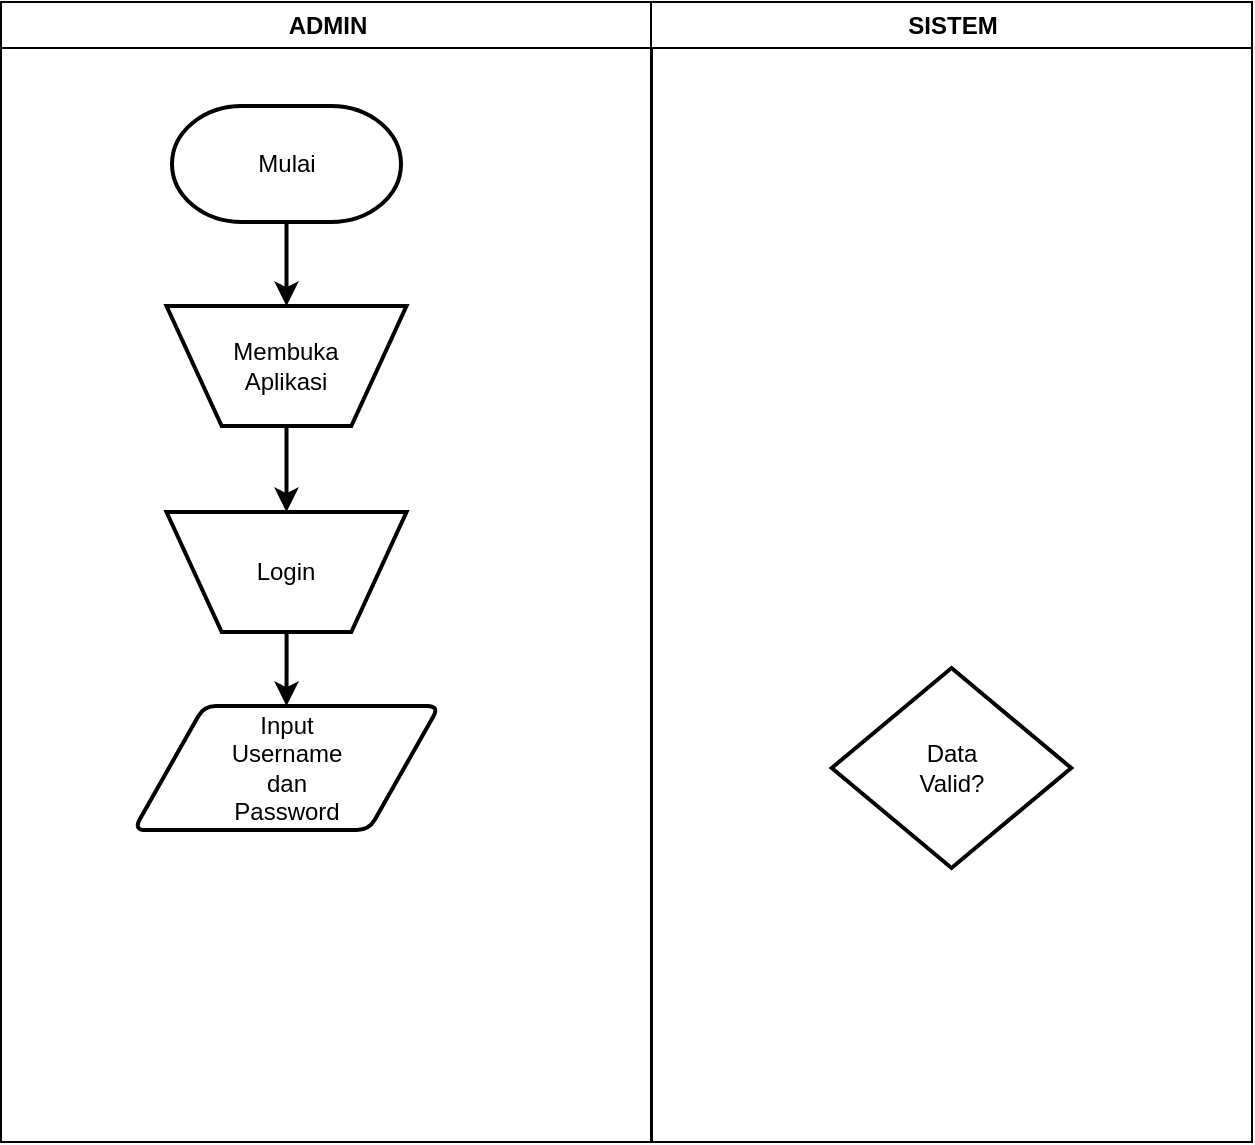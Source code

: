 <mxfile version="21.3.3" type="device" pages="2">
  <diagram name="Page-1" id="e7e014a7-5840-1c2e-5031-d8a46d1fe8dd">
    <mxGraphModel dx="1232" dy="648" grid="1" gridSize="10" guides="1" tooltips="1" connect="1" arrows="1" fold="1" page="1" pageScale="1" pageWidth="1169" pageHeight="826" background="none" math="0" shadow="0">
      <root>
        <mxCell id="0" />
        <mxCell id="1" parent="0" />
        <mxCell id="2" value="ADMIN" style="swimlane;whiteSpace=wrap" parent="1" vertex="1">
          <mxGeometry x="164.5" y="128" width="325.5" height="570" as="geometry" />
        </mxCell>
        <mxCell id="51_Ou17uXI36368K1XmT-45" style="edgeStyle=orthogonalEdgeStyle;rounded=0;orthogonalLoop=1;jettySize=auto;html=1;entryX=0.5;entryY=0;entryDx=0;entryDy=0;strokeWidth=2;" edge="1" parent="2" source="51_Ou17uXI36368K1XmT-42" target="51_Ou17uXI36368K1XmT-43">
          <mxGeometry relative="1" as="geometry" />
        </mxCell>
        <mxCell id="51_Ou17uXI36368K1XmT-42" value="Mulai" style="strokeWidth=2;html=1;shape=mxgraph.flowchart.terminator;whiteSpace=wrap;" vertex="1" parent="2">
          <mxGeometry x="85.5" y="52" width="114.5" height="58" as="geometry" />
        </mxCell>
        <mxCell id="51_Ou17uXI36368K1XmT-46" style="edgeStyle=orthogonalEdgeStyle;rounded=0;orthogonalLoop=1;jettySize=auto;html=1;exitX=0.5;exitY=1;exitDx=0;exitDy=0;entryX=0.5;entryY=0;entryDx=0;entryDy=0;strokeWidth=2;" edge="1" parent="2" source="51_Ou17uXI36368K1XmT-43" target="51_Ou17uXI36368K1XmT-44">
          <mxGeometry relative="1" as="geometry" />
        </mxCell>
        <mxCell id="51_Ou17uXI36368K1XmT-43" value="Membuka&lt;br&gt;Aplikasi" style="verticalLabelPosition=middle;verticalAlign=middle;html=1;shape=trapezoid;perimeter=trapezoidPerimeter;whiteSpace=wrap;size=0.23;arcSize=10;flipV=1;labelPosition=center;align=center;strokeWidth=2;" vertex="1" parent="2">
          <mxGeometry x="82.75" y="152" width="120" height="60" as="geometry" />
        </mxCell>
        <mxCell id="51_Ou17uXI36368K1XmT-51" style="edgeStyle=orthogonalEdgeStyle;rounded=0;orthogonalLoop=1;jettySize=auto;html=1;entryX=0.5;entryY=0;entryDx=0;entryDy=0;strokeWidth=2;" edge="1" parent="2" source="51_Ou17uXI36368K1XmT-44" target="51_Ou17uXI36368K1XmT-47">
          <mxGeometry relative="1" as="geometry" />
        </mxCell>
        <mxCell id="51_Ou17uXI36368K1XmT-44" value="Login" style="verticalLabelPosition=middle;verticalAlign=middle;html=1;shape=trapezoid;perimeter=trapezoidPerimeter;whiteSpace=wrap;size=0.23;arcSize=10;flipV=1;labelPosition=center;align=center;strokeWidth=2;" vertex="1" parent="2">
          <mxGeometry x="82.75" y="255" width="120" height="60" as="geometry" />
        </mxCell>
        <mxCell id="51_Ou17uXI36368K1XmT-47" value="Input&lt;br&gt;Username&lt;br&gt;dan&lt;br&gt;Password" style="shape=parallelogram;html=1;strokeWidth=2;perimeter=parallelogramPerimeter;whiteSpace=wrap;rounded=1;arcSize=12;size=0.23;" vertex="1" parent="2">
          <mxGeometry x="66.38" y="352" width="152.75" height="62" as="geometry" />
        </mxCell>
        <mxCell id="3" value="SISTEM" style="swimlane;whiteSpace=wrap" parent="1" vertex="1">
          <mxGeometry x="489.5" y="128" width="300.5" height="570" as="geometry" />
        </mxCell>
        <mxCell id="51_Ou17uXI36368K1XmT-52" value="Data&lt;br&gt;Valid?" style="strokeWidth=2;html=1;shape=mxgraph.flowchart.decision;whiteSpace=wrap;" vertex="1" parent="3">
          <mxGeometry x="90.38" y="333" width="119.75" height="100" as="geometry" />
        </mxCell>
      </root>
    </mxGraphModel>
  </diagram>
  <diagram name="diagram" id="8GnF-f7cxdJwrH7ixD_Y">
    <mxGraphModel dx="1232" dy="577" grid="1" gridSize="10" guides="1" tooltips="1" connect="1" arrows="1" fold="1" page="1" pageScale="1" pageWidth="1169" pageHeight="826" background="none" math="0" shadow="0">
      <root>
        <mxCell id="fuZHSi7bi3qW4TIPJkWA-0" />
        <mxCell id="fuZHSi7bi3qW4TIPJkWA-1" parent="fuZHSi7bi3qW4TIPJkWA-0" />
        <mxCell id="fuZHSi7bi3qW4TIPJkWA-2" value="ADMIN" style="swimlane;whiteSpace=wrap" vertex="1" parent="fuZHSi7bi3qW4TIPJkWA-1">
          <mxGeometry x="170" y="128" width="320" height="1432" as="geometry" />
        </mxCell>
        <mxCell id="EF4f-QNhXmiJLOMeKjgm-72" style="edgeStyle=orthogonalEdgeStyle;rounded=0;orthogonalLoop=1;jettySize=auto;html=1;entryX=0.5;entryY=0;entryDx=0;entryDy=0;strokeWidth=2;" edge="1" parent="fuZHSi7bi3qW4TIPJkWA-2" source="fuZHSi7bi3qW4TIPJkWA-4" target="fuZHSi7bi3qW4TIPJkWA-6">
          <mxGeometry relative="1" as="geometry" />
        </mxCell>
        <mxCell id="fuZHSi7bi3qW4TIPJkWA-4" value="Mulai" style="strokeWidth=2;html=1;shape=mxgraph.flowchart.terminator;whiteSpace=wrap;" vertex="1" parent="fuZHSi7bi3qW4TIPJkWA-2">
          <mxGeometry x="70.5" y="52" width="144.5" height="58" as="geometry" />
        </mxCell>
        <mxCell id="EF4f-QNhXmiJLOMeKjgm-19" value="" style="edgeStyle=orthogonalEdgeStyle;rounded=0;orthogonalLoop=1;jettySize=auto;html=1;strokeWidth=2;" edge="1" parent="fuZHSi7bi3qW4TIPJkWA-2" source="fuZHSi7bi3qW4TIPJkWA-6" target="EF4f-QNhXmiJLOMeKjgm-8">
          <mxGeometry relative="1" as="geometry" />
        </mxCell>
        <mxCell id="fuZHSi7bi3qW4TIPJkWA-6" value="Membuka&lt;br&gt;Aplikasi" style="verticalLabelPosition=middle;verticalAlign=middle;html=1;shape=trapezoid;perimeter=trapezoidPerimeter;whiteSpace=wrap;size=0.23;arcSize=10;flipV=1;labelPosition=center;align=center;strokeWidth=2;" vertex="1" parent="fuZHSi7bi3qW4TIPJkWA-2">
          <mxGeometry x="63.69" y="162" width="158.12" height="78" as="geometry" />
        </mxCell>
        <mxCell id="fuZHSi7bi3qW4TIPJkWA-9" value="Input&lt;br&gt;Username&lt;br&gt;dan&lt;br&gt;Password" style="shape=parallelogram;html=1;strokeWidth=2;perimeter=parallelogramPerimeter;whiteSpace=wrap;rounded=1;arcSize=12;size=0.23;" vertex="1" parent="fuZHSi7bi3qW4TIPJkWA-2">
          <mxGeometry x="54.6" y="412" width="176.31" height="78" as="geometry" />
        </mxCell>
        <mxCell id="EF4f-QNhXmiJLOMeKjgm-49" style="edgeStyle=orthogonalEdgeStyle;rounded=0;orthogonalLoop=1;jettySize=auto;html=1;entryX=0.5;entryY=0;entryDx=0;entryDy=0;strokeWidth=2;" edge="1" parent="fuZHSi7bi3qW4TIPJkWA-2" source="EF4f-QNhXmiJLOMeKjgm-5" target="EF4f-QNhXmiJLOMeKjgm-11">
          <mxGeometry relative="1" as="geometry" />
        </mxCell>
        <mxCell id="EF4f-QNhXmiJLOMeKjgm-5" value="Pilih&lt;br&gt;Pendapatan&lt;br&gt;atau Pengeluaran" style="verticalLabelPosition=middle;verticalAlign=middle;html=1;shape=trapezoid;perimeter=trapezoidPerimeter;whiteSpace=wrap;size=0.23;arcSize=10;flipV=1;labelPosition=center;align=center;strokeWidth=2;" vertex="1" parent="fuZHSi7bi3qW4TIPJkWA-2">
          <mxGeometry x="60.05" y="682" width="165.41" height="78" as="geometry" />
        </mxCell>
        <mxCell id="EF4f-QNhXmiJLOMeKjgm-20" value="" style="edgeStyle=orthogonalEdgeStyle;rounded=0;orthogonalLoop=1;jettySize=auto;html=1;strokeWidth=2;" edge="1" parent="fuZHSi7bi3qW4TIPJkWA-2" source="EF4f-QNhXmiJLOMeKjgm-8" target="fuZHSi7bi3qW4TIPJkWA-9">
          <mxGeometry relative="1" as="geometry" />
        </mxCell>
        <mxCell id="EF4f-QNhXmiJLOMeKjgm-8" value="Login" style="verticalLabelPosition=middle;verticalAlign=middle;html=1;shape=trapezoid;perimeter=trapezoidPerimeter;whiteSpace=wrap;size=0.23;arcSize=10;flipV=1;labelPosition=center;align=center;strokeWidth=2;" vertex="1" parent="fuZHSi7bi3qW4TIPJkWA-2">
          <mxGeometry x="63.69" y="285" width="158.12" height="78" as="geometry" />
        </mxCell>
        <mxCell id="EF4f-QNhXmiJLOMeKjgm-41" style="edgeStyle=orthogonalEdgeStyle;rounded=0;orthogonalLoop=1;jettySize=auto;html=1;strokeWidth=2;" edge="1" parent="fuZHSi7bi3qW4TIPJkWA-2" source="EF4f-QNhXmiJLOMeKjgm-9" target="EF4f-QNhXmiJLOMeKjgm-5">
          <mxGeometry relative="1" as="geometry" />
        </mxCell>
        <mxCell id="EF4f-QNhXmiJLOMeKjgm-9" value="Pilih&lt;br style=&quot;border-color: var(--border-color);&quot;&gt;Menu&lt;br style=&quot;border-color: var(--border-color);&quot;&gt;Transaksi" style="verticalLabelPosition=middle;verticalAlign=middle;html=1;shape=trapezoid;perimeter=trapezoidPerimeter;whiteSpace=wrap;size=0.23;arcSize=10;flipV=1;labelPosition=center;align=center;strokeWidth=2;" vertex="1" parent="fuZHSi7bi3qW4TIPJkWA-2">
          <mxGeometry x="60.05" y="547" width="165.41" height="78" as="geometry" />
        </mxCell>
        <mxCell id="EF4f-QNhXmiJLOMeKjgm-58" style="edgeStyle=orthogonalEdgeStyle;rounded=0;orthogonalLoop=1;jettySize=auto;html=1;entryX=0.5;entryY=0;entryDx=0;entryDy=0;strokeWidth=2;" edge="1" parent="fuZHSi7bi3qW4TIPJkWA-2" source="EF4f-QNhXmiJLOMeKjgm-11" target="EF4f-QNhXmiJLOMeKjgm-56">
          <mxGeometry relative="1" as="geometry" />
        </mxCell>
        <mxCell id="EF4f-QNhXmiJLOMeKjgm-11" value="Masukan &lt;br&gt;Pendapatan&lt;br&gt;atau &lt;br&gt;pengeluaran" style="shape=parallelogram;html=1;strokeWidth=2;perimeter=parallelogramPerimeter;whiteSpace=wrap;rounded=1;arcSize=12;size=0.23;" vertex="1" parent="fuZHSi7bi3qW4TIPJkWA-2">
          <mxGeometry x="57.75" y="812" width="170" height="78" as="geometry" />
        </mxCell>
        <mxCell id="EF4f-QNhXmiJLOMeKjgm-59" style="edgeStyle=orthogonalEdgeStyle;rounded=0;orthogonalLoop=1;jettySize=auto;html=1;strokeWidth=2;" edge="1" parent="fuZHSi7bi3qW4TIPJkWA-2" source="EF4f-QNhXmiJLOMeKjgm-56" target="EF4f-QNhXmiJLOMeKjgm-57">
          <mxGeometry relative="1" as="geometry" />
        </mxCell>
        <mxCell id="EF4f-QNhXmiJLOMeKjgm-56" value="Pilih Menu Laporan" style="verticalLabelPosition=middle;verticalAlign=middle;html=1;shape=trapezoid;perimeter=trapezoidPerimeter;whiteSpace=wrap;size=0.23;arcSize=10;flipV=1;labelPosition=center;align=center;strokeWidth=2;" vertex="1" parent="fuZHSi7bi3qW4TIPJkWA-2">
          <mxGeometry x="60.05" y="957" width="165.41" height="78" as="geometry" />
        </mxCell>
        <mxCell id="EF4f-QNhXmiJLOMeKjgm-57" value="Cetak Hasil Laporan" style="verticalLabelPosition=middle;verticalAlign=middle;html=1;shape=trapezoid;perimeter=trapezoidPerimeter;whiteSpace=wrap;size=0.23;arcSize=10;flipV=1;labelPosition=center;align=center;strokeWidth=2;" vertex="1" parent="fuZHSi7bi3qW4TIPJkWA-2">
          <mxGeometry x="60.05" y="1082" width="165.41" height="78" as="geometry" />
        </mxCell>
        <mxCell id="EF4f-QNhXmiJLOMeKjgm-74" style="edgeStyle=orthogonalEdgeStyle;rounded=0;orthogonalLoop=1;jettySize=auto;html=1;entryX=0.5;entryY=0;entryDx=0;entryDy=0;entryPerimeter=0;strokeWidth=2;" edge="1" parent="fuZHSi7bi3qW4TIPJkWA-2" source="EF4f-QNhXmiJLOMeKjgm-67" target="EF4f-QNhXmiJLOMeKjgm-73">
          <mxGeometry relative="1" as="geometry" />
        </mxCell>
        <mxCell id="EF4f-QNhXmiJLOMeKjgm-67" value="Log Out" style="verticalLabelPosition=middle;verticalAlign=middle;html=1;shape=trapezoid;perimeter=trapezoidPerimeter;whiteSpace=wrap;size=0.23;arcSize=10;flipV=1;labelPosition=center;align=center;strokeWidth=2;" vertex="1" parent="fuZHSi7bi3qW4TIPJkWA-2">
          <mxGeometry x="63.69" y="1212" width="158.12" height="78" as="geometry" />
        </mxCell>
        <mxCell id="EF4f-QNhXmiJLOMeKjgm-73" value="Selesai" style="strokeWidth=2;html=1;shape=mxgraph.flowchart.terminator;whiteSpace=wrap;" vertex="1" parent="fuZHSi7bi3qW4TIPJkWA-2">
          <mxGeometry x="70.5" y="1342" width="144.5" height="58" as="geometry" />
        </mxCell>
        <mxCell id="fuZHSi7bi3qW4TIPJkWA-10" value="SISTEM" style="swimlane;whiteSpace=wrap" vertex="1" parent="fuZHSi7bi3qW4TIPJkWA-1">
          <mxGeometry x="489.5" y="128" width="310.5" height="1432" as="geometry" />
        </mxCell>
        <mxCell id="EF4f-QNhXmiJLOMeKjgm-23" style="edgeStyle=orthogonalEdgeStyle;rounded=0;orthogonalLoop=1;jettySize=auto;html=1;exitX=0.5;exitY=1;exitDx=0;exitDy=0;exitPerimeter=0;entryX=0.5;entryY=0;entryDx=0;entryDy=0;strokeWidth=2;" edge="1" parent="fuZHSi7bi3qW4TIPJkWA-10" source="fuZHSi7bi3qW4TIPJkWA-11" target="EF4f-QNhXmiJLOMeKjgm-0">
          <mxGeometry relative="1" as="geometry" />
        </mxCell>
        <mxCell id="fuZHSi7bi3qW4TIPJkWA-11" value="Data&lt;br&gt;Valid?" style="strokeWidth=2;html=1;shape=mxgraph.flowchart.decision;whiteSpace=wrap;" vertex="1" parent="fuZHSi7bi3qW4TIPJkWA-10">
          <mxGeometry x="137.55" y="401" width="119.75" height="100" as="geometry" />
        </mxCell>
        <mxCell id="EF4f-QNhXmiJLOMeKjgm-25" value="" style="edgeStyle=orthogonalEdgeStyle;rounded=0;orthogonalLoop=1;jettySize=auto;html=1;" edge="1" parent="fuZHSi7bi3qW4TIPJkWA-10" source="EF4f-QNhXmiJLOMeKjgm-0" target="fuZHSi7bi3qW4TIPJkWA-11">
          <mxGeometry relative="1" as="geometry" />
        </mxCell>
        <mxCell id="EF4f-QNhXmiJLOMeKjgm-0" value="Menampilkan&amp;nbsp;&lt;br&gt;Halaman&lt;br&gt;Dashboard&lt;br&gt;Admin" style="rounded=1;whiteSpace=wrap;html=1;absoluteArcSize=1;arcSize=14;strokeWidth=2;" vertex="1" parent="fuZHSi7bi3qW4TIPJkWA-10">
          <mxGeometry x="131.38" y="542" width="132.09" height="88" as="geometry" />
        </mxCell>
        <mxCell id="EF4f-QNhXmiJLOMeKjgm-26" value="YA" style="text;html=1;align=center;verticalAlign=middle;resizable=0;points=[];autosize=1;strokeColor=none;fillColor=none;strokeWidth=1;fontStyle=1;spacing=2;" vertex="1" parent="fuZHSi7bi3qW4TIPJkWA-10">
          <mxGeometry x="193.5" y="506" width="40" height="30" as="geometry" />
        </mxCell>
        <mxCell id="EF4f-QNhXmiJLOMeKjgm-27" value="TIDAK" style="text;html=1;align=center;verticalAlign=middle;resizable=0;points=[];autosize=1;strokeColor=none;fillColor=none;strokeWidth=1;fontStyle=1;spacing=2;" vertex="1" parent="fuZHSi7bi3qW4TIPJkWA-10">
          <mxGeometry x="128.38" y="296" width="60" height="30" as="geometry" />
        </mxCell>
        <mxCell id="EF4f-QNhXmiJLOMeKjgm-35" value="" style="endArrow=none;html=1;rounded=0;exitX=0.5;exitY=0;exitDx=0;exitDy=0;exitPerimeter=0;strokeWidth=2;" edge="1" parent="fuZHSi7bi3qW4TIPJkWA-10" source="fuZHSi7bi3qW4TIPJkWA-11">
          <mxGeometry width="50" height="50" relative="1" as="geometry">
            <mxPoint x="180.5" y="342" as="sourcePoint" />
            <mxPoint x="197.5" y="322" as="targetPoint" />
          </mxGeometry>
        </mxCell>
        <mxCell id="EF4f-QNhXmiJLOMeKjgm-36" value="" style="endArrow=classic;html=1;rounded=0;entryX=1;entryY=0.5;entryDx=0;entryDy=0;strokeWidth=2;" edge="1" parent="fuZHSi7bi3qW4TIPJkWA-10" target="EF4f-QNhXmiJLOMeKjgm-8">
          <mxGeometry width="50" height="50" relative="1" as="geometry">
            <mxPoint x="198.5" y="322" as="sourcePoint" />
            <mxPoint x="-113.374" y="324" as="targetPoint" />
          </mxGeometry>
        </mxCell>
        <mxCell id="EF4f-QNhXmiJLOMeKjgm-61" style="edgeStyle=orthogonalEdgeStyle;rounded=0;orthogonalLoop=1;jettySize=auto;html=1;entryX=0.5;entryY=0;entryDx=0;entryDy=0;strokeWidth=2;" edge="1" parent="fuZHSi7bi3qW4TIPJkWA-10" source="EF4f-QNhXmiJLOMeKjgm-52" target="EF4f-QNhXmiJLOMeKjgm-54">
          <mxGeometry relative="1" as="geometry" />
        </mxCell>
        <mxCell id="EF4f-QNhXmiJLOMeKjgm-52" value="Data&lt;br&gt;Berhasil&lt;br&gt;Ditambahkan" style="rounded=1;whiteSpace=wrap;html=1;absoluteArcSize=1;arcSize=14;strokeWidth=2;" vertex="1" parent="fuZHSi7bi3qW4TIPJkWA-10">
          <mxGeometry x="131.38" y="807" width="132.09" height="88" as="geometry" />
        </mxCell>
        <mxCell id="EF4f-QNhXmiJLOMeKjgm-54" value="Kembali Ke Tampilan Menu Pendapatan&lt;br&gt;atau&lt;br&gt;Pengeluaran" style="rounded=1;whiteSpace=wrap;html=1;absoluteArcSize=1;arcSize=14;strokeWidth=2;" vertex="1" parent="fuZHSi7bi3qW4TIPJkWA-10">
          <mxGeometry x="131.38" y="952" width="132.09" height="88" as="geometry" />
        </mxCell>
        <mxCell id="EF4f-QNhXmiJLOMeKjgm-60" value="Laporan&lt;br&gt;Berhasil&lt;br&gt;Dicetak" style="rounded=1;whiteSpace=wrap;html=1;absoluteArcSize=1;arcSize=14;strokeWidth=2;" vertex="1" parent="fuZHSi7bi3qW4TIPJkWA-10">
          <mxGeometry x="128.38" y="1082" width="132.09" height="88" as="geometry" />
        </mxCell>
        <mxCell id="EF4f-QNhXmiJLOMeKjgm-22" style="edgeStyle=orthogonalEdgeStyle;rounded=0;orthogonalLoop=1;jettySize=auto;html=1;entryX=0;entryY=0.5;entryDx=0;entryDy=0;entryPerimeter=0;strokeWidth=2;" edge="1" parent="fuZHSi7bi3qW4TIPJkWA-1" source="fuZHSi7bi3qW4TIPJkWA-9" target="fuZHSi7bi3qW4TIPJkWA-11">
          <mxGeometry relative="1" as="geometry" />
        </mxCell>
        <mxCell id="EF4f-QNhXmiJLOMeKjgm-40" style="edgeStyle=orthogonalEdgeStyle;rounded=0;orthogonalLoop=1;jettySize=auto;html=1;entryX=1;entryY=0.5;entryDx=0;entryDy=0;strokeWidth=2;" edge="1" parent="fuZHSi7bi3qW4TIPJkWA-1" source="EF4f-QNhXmiJLOMeKjgm-0" target="EF4f-QNhXmiJLOMeKjgm-9">
          <mxGeometry relative="1" as="geometry" />
        </mxCell>
        <mxCell id="EF4f-QNhXmiJLOMeKjgm-53" style="edgeStyle=orthogonalEdgeStyle;rounded=0;orthogonalLoop=1;jettySize=auto;html=1;entryX=0;entryY=0.5;entryDx=0;entryDy=0;strokeWidth=2;" edge="1" parent="fuZHSi7bi3qW4TIPJkWA-1" source="EF4f-QNhXmiJLOMeKjgm-11" target="EF4f-QNhXmiJLOMeKjgm-52">
          <mxGeometry relative="1" as="geometry" />
        </mxCell>
        <mxCell id="EF4f-QNhXmiJLOMeKjgm-62" style="edgeStyle=orthogonalEdgeStyle;rounded=0;orthogonalLoop=1;jettySize=auto;html=1;entryX=1;entryY=0.5;entryDx=0;entryDy=0;strokeWidth=2;" edge="1" parent="fuZHSi7bi3qW4TIPJkWA-1" source="EF4f-QNhXmiJLOMeKjgm-54" target="EF4f-QNhXmiJLOMeKjgm-56">
          <mxGeometry relative="1" as="geometry" />
        </mxCell>
        <mxCell id="EF4f-QNhXmiJLOMeKjgm-69" style="edgeStyle=orthogonalEdgeStyle;rounded=0;orthogonalLoop=1;jettySize=auto;html=1;entryX=0.001;entryY=0.432;entryDx=0;entryDy=0;entryPerimeter=0;strokeWidth=2;" edge="1" parent="fuZHSi7bi3qW4TIPJkWA-1" source="EF4f-QNhXmiJLOMeKjgm-57" target="EF4f-QNhXmiJLOMeKjgm-60">
          <mxGeometry relative="1" as="geometry" />
        </mxCell>
        <mxCell id="EF4f-QNhXmiJLOMeKjgm-70" value="" style="endArrow=none;html=1;rounded=0;strokeWidth=2;entryX=0.5;entryY=1;entryDx=0;entryDy=0;" edge="1" parent="fuZHSi7bi3qW4TIPJkWA-1" target="EF4f-QNhXmiJLOMeKjgm-60">
          <mxGeometry width="50" height="50" relative="1" as="geometry">
            <mxPoint x="684" y="1380" as="sourcePoint" />
            <mxPoint x="520" y="1260" as="targetPoint" />
          </mxGeometry>
        </mxCell>
        <mxCell id="EF4f-QNhXmiJLOMeKjgm-71" value="" style="endArrow=classic;html=1;rounded=0;strokeWidth=2;" edge="1" parent="fuZHSi7bi3qW4TIPJkWA-1" target="EF4f-QNhXmiJLOMeKjgm-67">
          <mxGeometry width="50" height="50" relative="1" as="geometry">
            <mxPoint x="685" y="1379" as="sourcePoint" />
            <mxPoint x="370" y="1380" as="targetPoint" />
          </mxGeometry>
        </mxCell>
      </root>
    </mxGraphModel>
  </diagram>
</mxfile>
